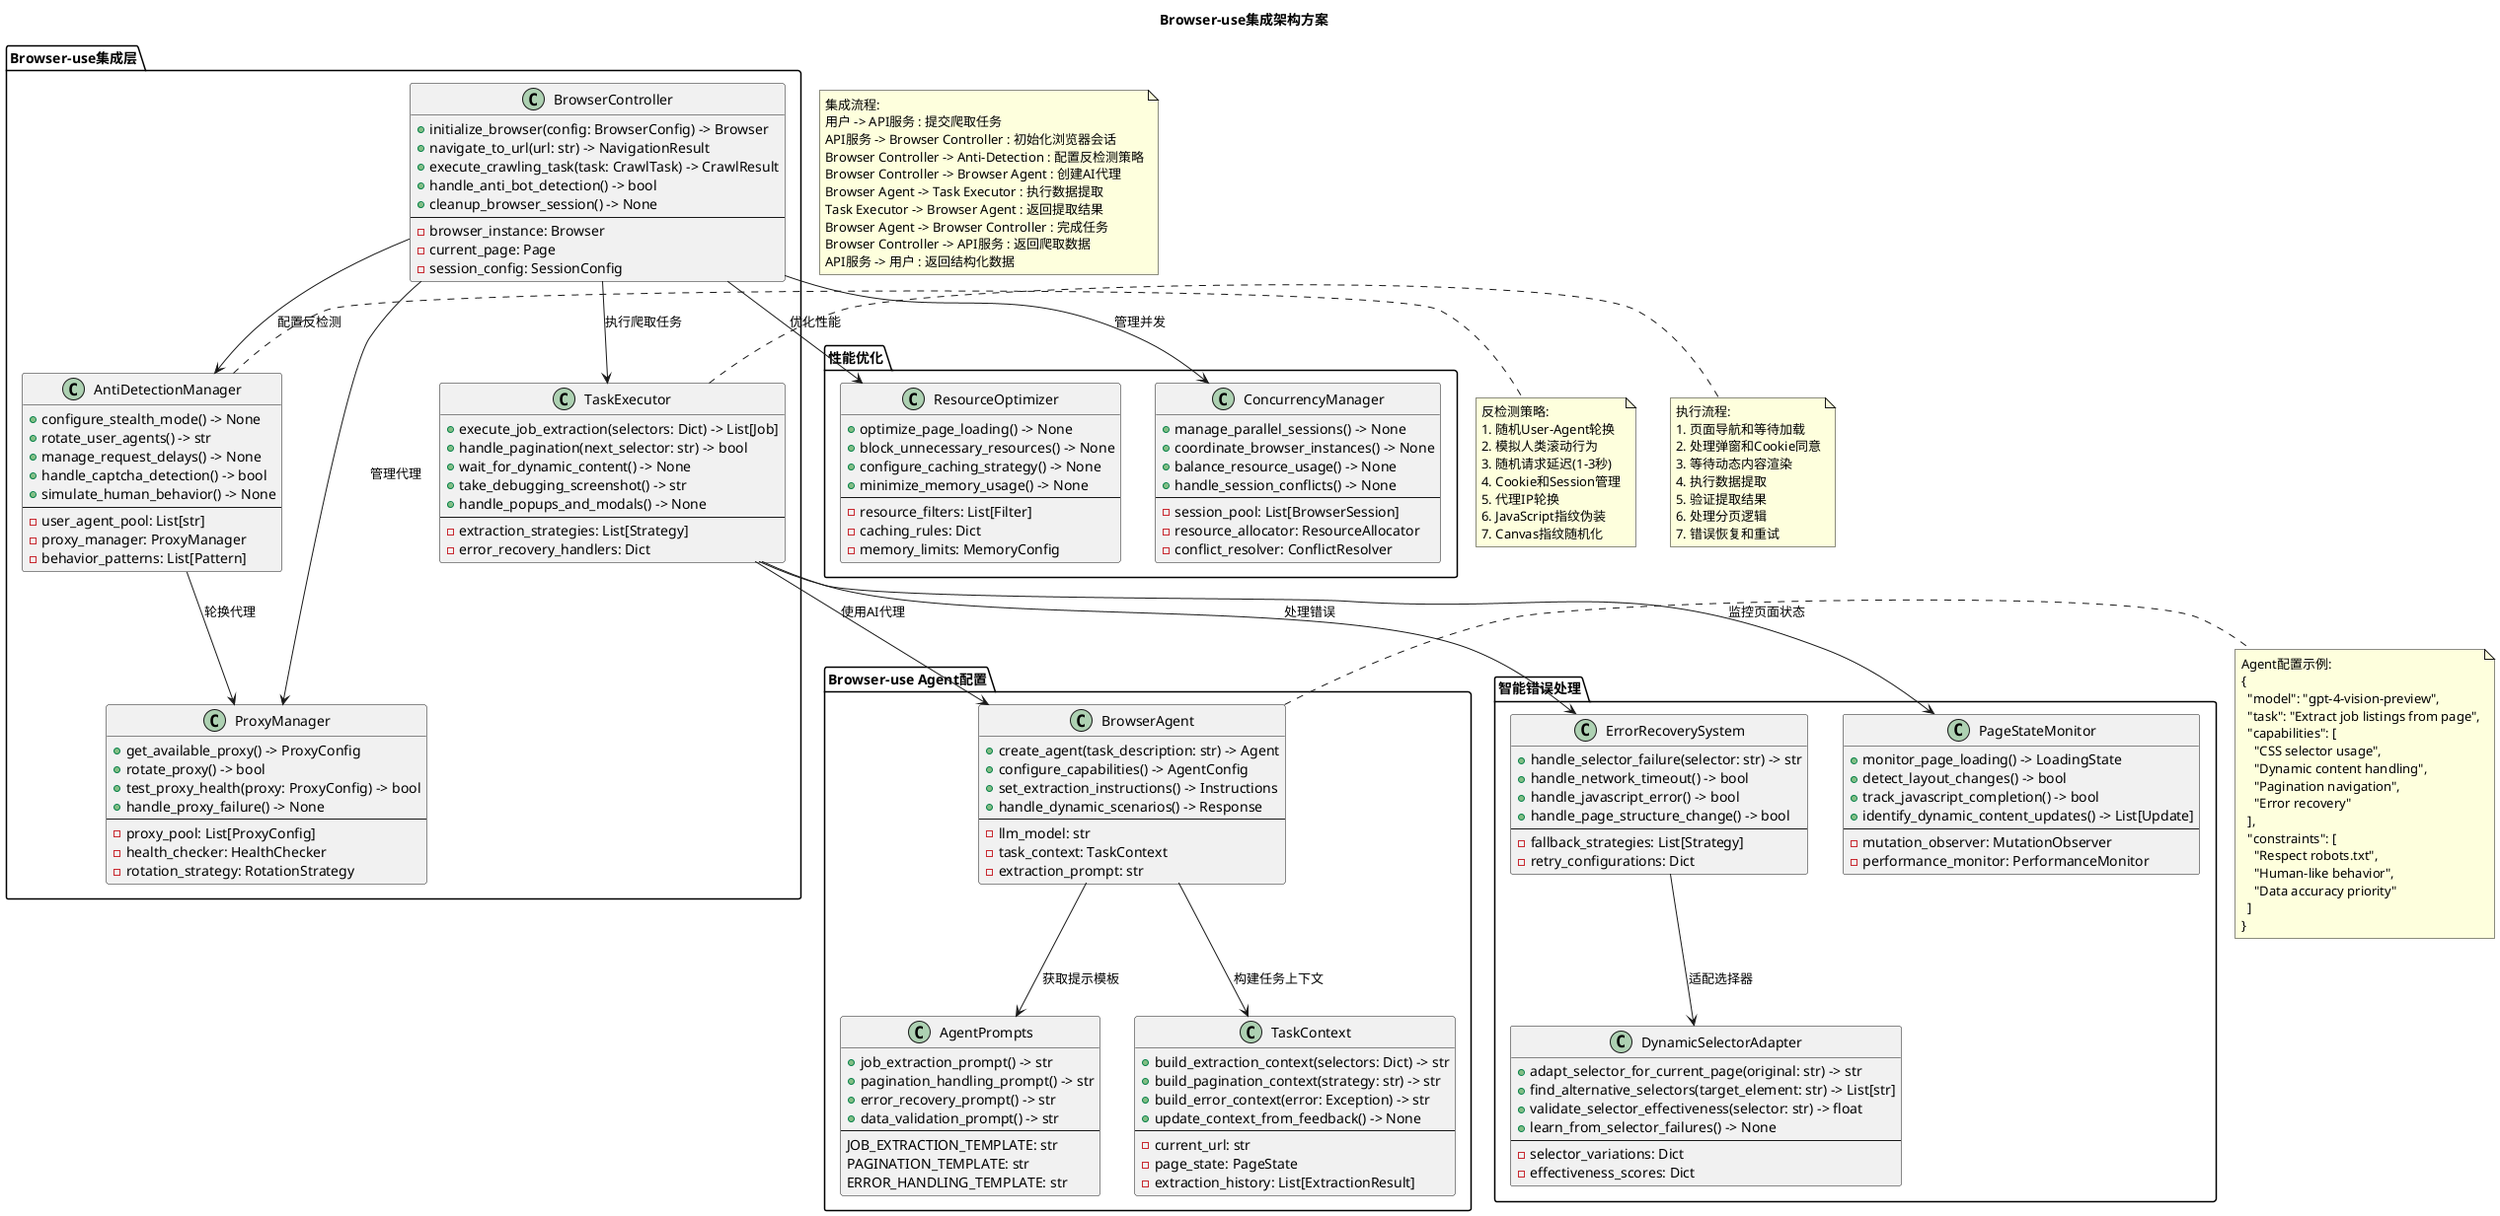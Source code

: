 @startuml Browser_Use_Integration

title Browser-use集成架构方案

package "Browser-use集成层" {

  class BrowserController {
    + initialize_browser(config: BrowserConfig) -> Browser
    + navigate_to_url(url: str) -> NavigationResult
    + execute_crawling_task(task: CrawlTask) -> CrawlResult
    + handle_anti_bot_detection() -> bool
    + cleanup_browser_session() -> None
    --
    - browser_instance: Browser
    - current_page: Page
    - session_config: SessionConfig
  }

  class TaskExecutor {
    + execute_job_extraction(selectors: Dict) -> List[Job]
    + handle_pagination(next_selector: str) -> bool
    + wait_for_dynamic_content() -> None
    + take_debugging_screenshot() -> str
    + handle_popups_and_modals() -> None
    --
    - extraction_strategies: List[Strategy]
    - error_recovery_handlers: Dict
  }

  class AntiDetectionManager {
    + configure_stealth_mode() -> None
    + rotate_user_agents() -> str
    + manage_request_delays() -> None
    + handle_captcha_detection() -> bool
    + simulate_human_behavior() -> None
    --
    - user_agent_pool: List[str]
    - proxy_manager: ProxyManager
    - behavior_patterns: List[Pattern]
  }

  class ProxyManager {
    + get_available_proxy() -> ProxyConfig
    + rotate_proxy() -> bool
    + test_proxy_health(proxy: ProxyConfig) -> bool
    + handle_proxy_failure() -> None
    --
    - proxy_pool: List[ProxyConfig]
    - health_checker: HealthChecker
    - rotation_strategy: RotationStrategy
  }

}

package "Browser-use Agent配置" {

  class BrowserAgent {
    + create_agent(task_description: str) -> Agent
    + configure_capabilities() -> AgentConfig
    + set_extraction_instructions() -> Instructions
    + handle_dynamic_scenarios() -> Response
    --
    - llm_model: str
    - task_context: TaskContext
    - extraction_prompt: str
  }

  class AgentPrompts {
    + job_extraction_prompt() -> str
    + pagination_handling_prompt() -> str
    + error_recovery_prompt() -> str
    + data_validation_prompt() -> str
    --
    JOB_EXTRACTION_TEMPLATE: str
    PAGINATION_TEMPLATE: str
    ERROR_HANDLING_TEMPLATE: str
  }

  class TaskContext {
    + build_extraction_context(selectors: Dict) -> str
    + build_pagination_context(strategy: str) -> str
    + build_error_context(error: Exception) -> str
    + update_context_from_feedback() -> None
    --
    - current_url: str
    - page_state: PageState
    - extraction_history: List[ExtractionResult]
  }

}

package "智能错误处理" {

  class ErrorRecoverySystem {
    + handle_selector_failure(selector: str) -> str
    + handle_network_timeout() -> bool
    + handle_javascript_error() -> bool
    + handle_page_structure_change() -> bool
    --
    - fallback_strategies: List[Strategy]
    - retry_configurations: Dict
  }

  class DynamicSelectorAdapter {
    + adapt_selector_for_current_page(original: str) -> str
    + find_alternative_selectors(target_element: str) -> List[str]
    + validate_selector_effectiveness(selector: str) -> float
    + learn_from_selector_failures() -> None
    --
    - selector_variations: Dict
    - effectiveness_scores: Dict
  }

  class PageStateMonitor {
    + monitor_page_loading() -> LoadingState
    + detect_layout_changes() -> bool
    + track_javascript_completion() -> bool
    + identify_dynamic_content_updates() -> List[Update]
    --
    - mutation_observer: MutationObserver
    - performance_monitor: PerformanceMonitor
  }

}

package "性能优化" {

  class ResourceOptimizer {
    + optimize_page_loading() -> None
    + block_unnecessary_resources() -> None
    + configure_caching_strategy() -> None
    + minimize_memory_usage() -> None
    --
    - resource_filters: List[Filter]
    - caching_rules: Dict
    - memory_limits: MemoryConfig
  }

  class ConcurrencyManager {
    + manage_parallel_sessions() -> None
    + coordinate_browser_instances() -> None
    + balance_resource_usage() -> None
    + handle_session_conflicts() -> None
    --
    - session_pool: List[BrowserSession]
    - resource_allocator: ResourceAllocator
    - conflict_resolver: ConflictResolver
  }

}

' 组件关系
BrowserController --> TaskExecutor : "执行爬取任务"
BrowserController --> AntiDetectionManager : "配置反检测"
BrowserController --> ProxyManager : "管理代理"

TaskExecutor --> BrowserAgent : "使用AI代理"
TaskExecutor --> ErrorRecoverySystem : "处理错误"
TaskExecutor --> PageStateMonitor : "监控页面状态"

BrowserAgent --> AgentPrompts : "获取提示模板"
BrowserAgent --> TaskContext : "构建任务上下文"

ErrorRecoverySystem --> DynamicSelectorAdapter : "适配选择器"
AntiDetectionManager --> ProxyManager : "轮换代理"

BrowserController --> ResourceOptimizer : "优化性能"
BrowserController --> ConcurrencyManager : "管理并发"

' 详细配置示例
note right of BrowserAgent
  Agent配置示例:
  {
    "model": "gpt-4-vision-preview",
    "task": "Extract job listings from page",
    "capabilities": [
      "CSS selector usage",
      "Dynamic content handling",
      "Pagination navigation",
      "Error recovery"
    ],
    "constraints": [
      "Respect robots.txt",
      "Human-like behavior",
      "Data accuracy priority"
    ]
  }
end note

note right of AntiDetectionManager
  反检测策略:
  1. 随机User-Agent轮换
  2. 模拟人类滚动行为
  3. 随机请求延迟(1-3秒)
  4. Cookie和Session管理
  5. 代理IP轮换
  6. JavaScript指纹伪装
  7. Canvas指纹随机化
end note

note right of TaskExecutor
  执行流程:
  1. 页面导航和等待加载
  2. 处理弹窗和Cookie同意
  3. 等待动态内容渲染
  4. 执行数据提取
  5. 验证提取结果
  6. 处理分页逻辑
  7. 错误恢复和重试
end note

note as IntegrationFlow
  集成流程:
  用户 -> API服务 : 提交爬取任务
  API服务 -> Browser Controller : 初始化浏览器会话
  Browser Controller -> Anti-Detection : 配置反检测策略
  Browser Controller -> Browser Agent : 创建AI代理
  Browser Agent -> Task Executor : 执行数据提取
  Task Executor -> Browser Agent : 返回提取结果
  Browser Agent -> Browser Controller : 完成任务
  Browser Controller -> API服务 : 返回爬取数据
  API服务 -> 用户 : 返回结构化数据
end note

@enduml
